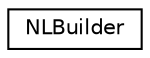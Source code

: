 digraph "Graphical Class Hierarchy"
{
  edge [fontname="Helvetica",fontsize="10",labelfontname="Helvetica",labelfontsize="10"];
  node [fontname="Helvetica",fontsize="10",shape=record];
  rankdir="LR";
  Node0 [label="NLBuilder",height=0.2,width=0.4,color="black", fillcolor="white", style="filled",URL="$d7/d1f/class_n_l_builder.html",tooltip="The main interface for loading a microsim. "];
}

